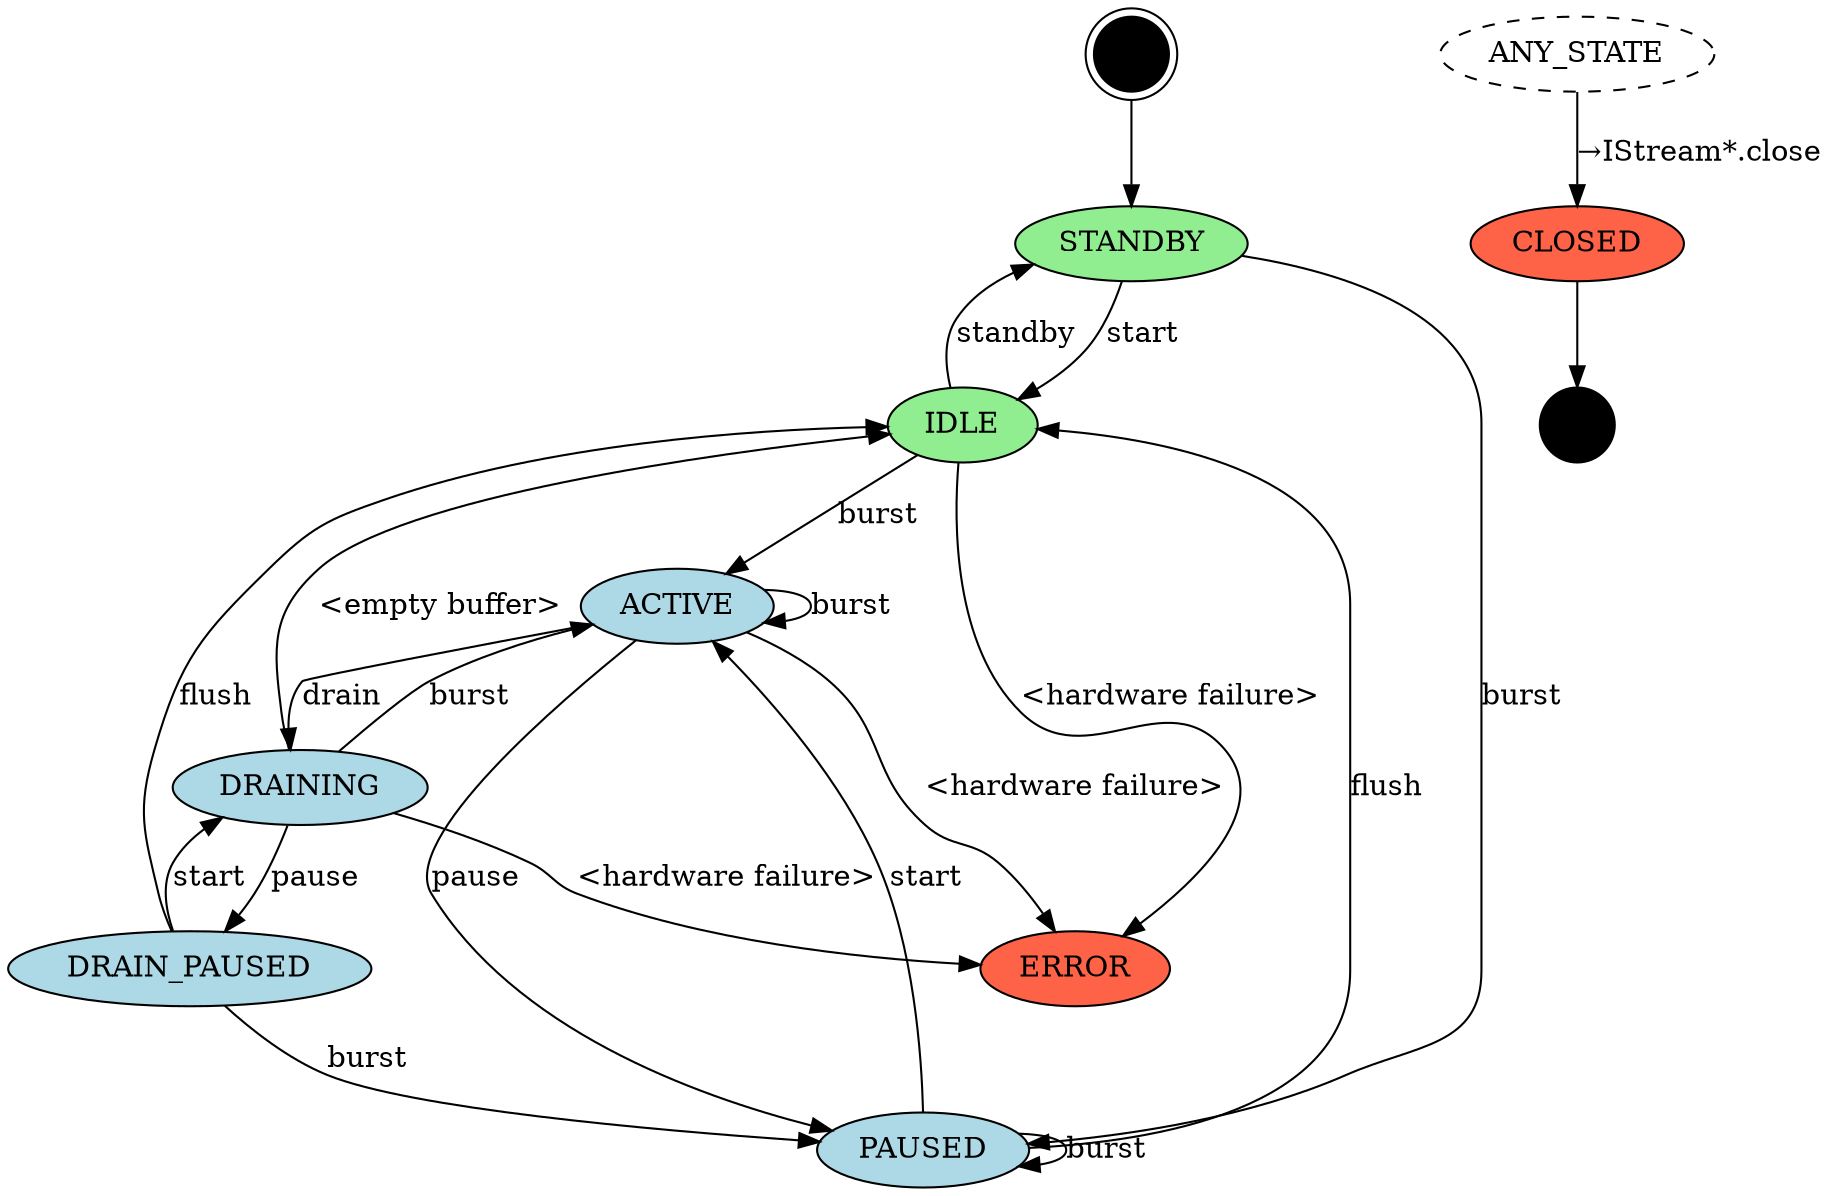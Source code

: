 // Copyright (C) 2022 The Android Open Source Project
//
// Licensed under the Apache License, Version 2.0 (the "License");
// you may not use this file except in compliance with the License.
// You may obtain a copy of the License at
//
//      http://www.apache.org/licenses/LICENSE-2.0
//
// Unless required by applicable law or agreed to in writing, software
// distributed under the License is distributed on an "AS IS" BASIS,
// WITHOUT WARRANTIES OR CONDITIONS OF ANY KIND, either express or implied.
// See the License for the specific language governing permissions and
// limitations under the License.

// To render: dot -Tpng stream-out-sm.gv -o stream-out-sm.png
digraph stream_out_state_machine {
    node [shape=doublecircle style=filled fillcolor=black width=0.5] I;
    node [shape=point width=0.5] F;
    node [shape=oval width=1];
    node [fillcolor=lightgreen] STANDBY;  // buffer is empty
    node [fillcolor=lightgreen] IDLE;     // buffer is empty
    node [fillcolor=tomato] CLOSED;
    node [fillcolor=tomato] ERROR;
    node [style=dashed] ANY_STATE;
    node [fillcolor=lightblue style=filled];
    I -> STANDBY;
    STANDBY -> IDLE [label="start"];           // consumer -> active
    STANDBY -> PAUSED [label="burst"];         // producer -> active
    IDLE -> STANDBY [label="standby"];         // consumer -> passive
    IDLE -> ACTIVE [label="burst"];            // producer -> active
    ACTIVE -> ACTIVE [label="burst"];
    ACTIVE -> PAUSED [label="pause"];          // consumer -> passive (not consuming)
    ACTIVE -> DRAINING [label="drain"];        // producer -> passive
    PAUSED -> PAUSED [label="burst"];
    PAUSED -> ACTIVE [label="start"];          // consumer -> active
    PAUSED -> IDLE [label="flush"];            // producer -> passive, buffer is cleared
    DRAINING -> IDLE [label="<empty buffer>"];
    DRAINING -> ACTIVE [label="burst"];        // producer -> active
    DRAINING -> DRAIN_PAUSED [label="pause"];  // consumer -> passive (not consuming)
    DRAIN_PAUSED -> DRAINING [label="start"];  // consumer -> active
    DRAIN_PAUSED -> PAUSED [label="burst"];    // producer -> active
    DRAIN_PAUSED -> IDLE [label="flush"];      // buffer is cleared
    IDLE -> ERROR [label="<hardware failure>"];
    ACTIVE -> ERROR [label="<hardware failure>"];
    DRAINING -> ERROR [label="<hardware failure>"];
    ANY_STATE -> CLOSED [label="→IStream*.close"];
    CLOSED -> F;
}
